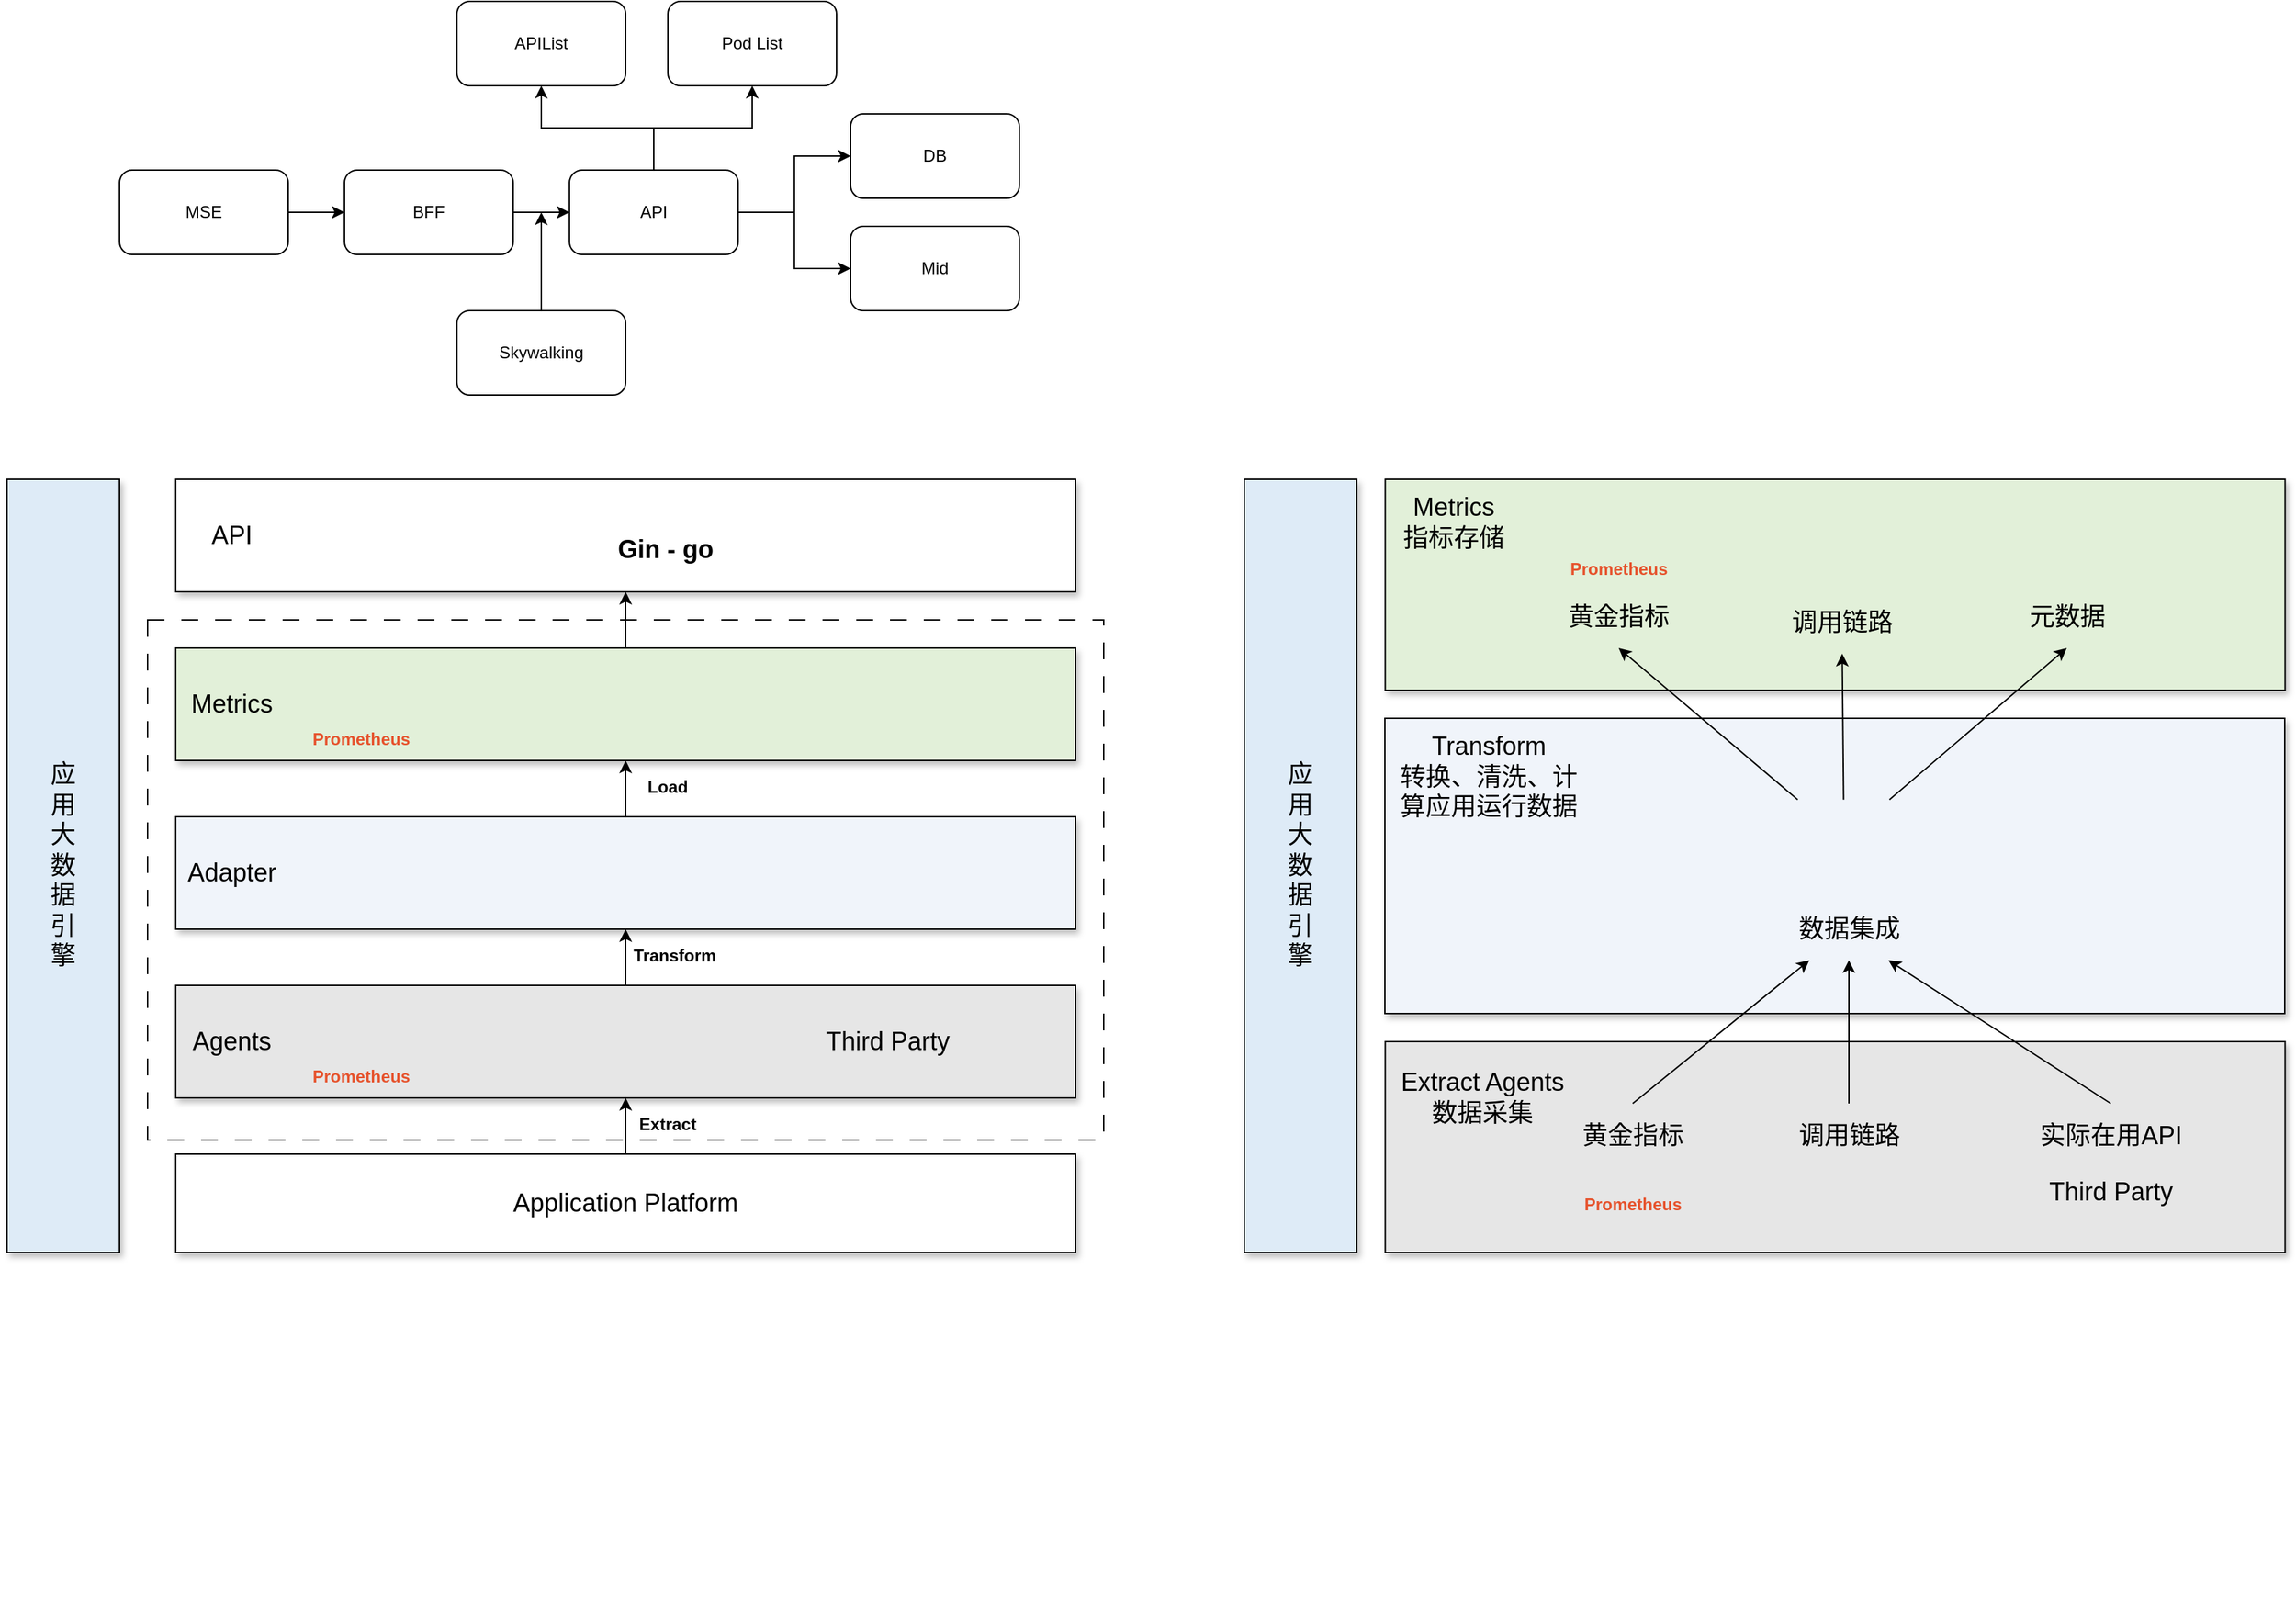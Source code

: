 <mxfile version="21.2.7" type="github">
  <diagram name="第 1 页" id="a0qODan2Q1DSZ3mQigHt">
    <mxGraphModel dx="1562" dy="837" grid="1" gridSize="10" guides="1" tooltips="1" connect="1" arrows="1" fold="1" page="1" pageScale="1" pageWidth="827" pageHeight="1169" math="0" shadow="0">
      <root>
        <mxCell id="0" />
        <mxCell id="1" parent="0" />
        <mxCell id="kMznN8p3bmwgDsw7orBE-67" value="" style="rounded=0;whiteSpace=wrap;html=1;fillColor=none;dashed=1;dashPattern=12 12;" parent="1" vertex="1">
          <mxGeometry x="100" y="500" width="680" height="370" as="geometry" />
        </mxCell>
        <mxCell id="kMznN8p3bmwgDsw7orBE-43" style="edgeStyle=orthogonalEdgeStyle;rounded=0;orthogonalLoop=1;jettySize=auto;html=1;exitX=0.5;exitY=0;exitDx=0;exitDy=0;entryX=0.5;entryY=1;entryDx=0;entryDy=0;" parent="1" source="kMznN8p3bmwgDsw7orBE-29" target="kMznN8p3bmwgDsw7orBE-38" edge="1">
          <mxGeometry relative="1" as="geometry" />
        </mxCell>
        <mxCell id="kMznN8p3bmwgDsw7orBE-29" value="" style="rounded=0;whiteSpace=wrap;html=1;fillColor=#F0F4FA;shadow=1;" parent="1" vertex="1">
          <mxGeometry x="120" y="640" width="640" height="80" as="geometry" />
        </mxCell>
        <mxCell id="kMznN8p3bmwgDsw7orBE-23" style="edgeStyle=orthogonalEdgeStyle;rounded=0;orthogonalLoop=1;jettySize=auto;html=1;exitX=0.5;exitY=0;exitDx=0;exitDy=0;entryX=0.5;entryY=1;entryDx=0;entryDy=0;" parent="1" source="kMznN8p3bmwgDsw7orBE-20" target="kMznN8p3bmwgDsw7orBE-29" edge="1">
          <mxGeometry relative="1" as="geometry">
            <mxPoint x="440" y="725" as="targetPoint" />
          </mxGeometry>
        </mxCell>
        <mxCell id="kMznN8p3bmwgDsw7orBE-20" value="" style="rounded=0;whiteSpace=wrap;html=1;fillColor=#E6E6E6;shadow=1;" parent="1" vertex="1">
          <mxGeometry x="120" y="760" width="640" height="80" as="geometry" />
        </mxCell>
        <mxCell id="kMznN8p3bmwgDsw7orBE-6" style="edgeStyle=orthogonalEdgeStyle;rounded=0;orthogonalLoop=1;jettySize=auto;html=1;exitX=1;exitY=0.5;exitDx=0;exitDy=0;entryX=0;entryY=0.5;entryDx=0;entryDy=0;" parent="1" source="kMznN8p3bmwgDsw7orBE-1" target="kMznN8p3bmwgDsw7orBE-3" edge="1">
          <mxGeometry relative="1" as="geometry" />
        </mxCell>
        <mxCell id="kMznN8p3bmwgDsw7orBE-1" value="BFF" style="rounded=1;whiteSpace=wrap;html=1;" parent="1" vertex="1">
          <mxGeometry x="240" y="180" width="120" height="60" as="geometry" />
        </mxCell>
        <mxCell id="kMznN8p3bmwgDsw7orBE-7" style="edgeStyle=orthogonalEdgeStyle;rounded=0;orthogonalLoop=1;jettySize=auto;html=1;exitX=0.5;exitY=0;exitDx=0;exitDy=0;" parent="1" source="kMznN8p3bmwgDsw7orBE-2" edge="1">
          <mxGeometry relative="1" as="geometry">
            <mxPoint x="380" y="210" as="targetPoint" />
          </mxGeometry>
        </mxCell>
        <mxCell id="kMznN8p3bmwgDsw7orBE-2" value="Skywalking" style="rounded=1;whiteSpace=wrap;html=1;" parent="1" vertex="1">
          <mxGeometry x="320" y="280" width="120" height="60" as="geometry" />
        </mxCell>
        <mxCell id="kMznN8p3bmwgDsw7orBE-9" style="edgeStyle=orthogonalEdgeStyle;rounded=0;orthogonalLoop=1;jettySize=auto;html=1;exitX=0.5;exitY=0;exitDx=0;exitDy=0;entryX=0.5;entryY=1;entryDx=0;entryDy=0;" parent="1" source="kMznN8p3bmwgDsw7orBE-3" target="kMznN8p3bmwgDsw7orBE-4" edge="1">
          <mxGeometry relative="1" as="geometry" />
        </mxCell>
        <mxCell id="kMznN8p3bmwgDsw7orBE-12" style="edgeStyle=orthogonalEdgeStyle;rounded=0;orthogonalLoop=1;jettySize=auto;html=1;exitX=0.5;exitY=0;exitDx=0;exitDy=0;entryX=0.5;entryY=1;entryDx=0;entryDy=0;" parent="1" source="kMznN8p3bmwgDsw7orBE-3" target="kMznN8p3bmwgDsw7orBE-11" edge="1">
          <mxGeometry relative="1" as="geometry" />
        </mxCell>
        <mxCell id="kMznN8p3bmwgDsw7orBE-13" style="edgeStyle=orthogonalEdgeStyle;rounded=0;orthogonalLoop=1;jettySize=auto;html=1;exitX=1;exitY=0.5;exitDx=0;exitDy=0;entryX=0;entryY=0.5;entryDx=0;entryDy=0;" parent="1" source="kMznN8p3bmwgDsw7orBE-3" target="kMznN8p3bmwgDsw7orBE-10" edge="1">
          <mxGeometry relative="1" as="geometry" />
        </mxCell>
        <mxCell id="kMznN8p3bmwgDsw7orBE-15" style="edgeStyle=orthogonalEdgeStyle;rounded=0;orthogonalLoop=1;jettySize=auto;html=1;exitX=1;exitY=0.5;exitDx=0;exitDy=0;entryX=0;entryY=0.5;entryDx=0;entryDy=0;" parent="1" source="kMznN8p3bmwgDsw7orBE-3" target="kMznN8p3bmwgDsw7orBE-14" edge="1">
          <mxGeometry relative="1" as="geometry" />
        </mxCell>
        <mxCell id="kMznN8p3bmwgDsw7orBE-3" value="API" style="rounded=1;whiteSpace=wrap;html=1;" parent="1" vertex="1">
          <mxGeometry x="400" y="180" width="120" height="60" as="geometry" />
        </mxCell>
        <mxCell id="kMznN8p3bmwgDsw7orBE-4" value="APIList" style="rounded=1;whiteSpace=wrap;html=1;" parent="1" vertex="1">
          <mxGeometry x="320" y="60" width="120" height="60" as="geometry" />
        </mxCell>
        <mxCell id="kMznN8p3bmwgDsw7orBE-8" style="edgeStyle=orthogonalEdgeStyle;rounded=0;orthogonalLoop=1;jettySize=auto;html=1;exitX=1;exitY=0.5;exitDx=0;exitDy=0;entryX=0;entryY=0.5;entryDx=0;entryDy=0;" parent="1" source="kMznN8p3bmwgDsw7orBE-5" target="kMznN8p3bmwgDsw7orBE-1" edge="1">
          <mxGeometry relative="1" as="geometry" />
        </mxCell>
        <mxCell id="kMznN8p3bmwgDsw7orBE-5" value="MSE" style="rounded=1;whiteSpace=wrap;html=1;" parent="1" vertex="1">
          <mxGeometry x="80" y="180" width="120" height="60" as="geometry" />
        </mxCell>
        <mxCell id="kMznN8p3bmwgDsw7orBE-10" value="DB" style="rounded=1;whiteSpace=wrap;html=1;" parent="1" vertex="1">
          <mxGeometry x="600" y="140" width="120" height="60" as="geometry" />
        </mxCell>
        <mxCell id="kMznN8p3bmwgDsw7orBE-11" value="Pod List" style="rounded=1;whiteSpace=wrap;html=1;" parent="1" vertex="1">
          <mxGeometry x="470" y="60" width="120" height="60" as="geometry" />
        </mxCell>
        <mxCell id="kMznN8p3bmwgDsw7orBE-14" value="Mid" style="rounded=1;whiteSpace=wrap;html=1;" parent="1" vertex="1">
          <mxGeometry x="600" y="220" width="120" height="60" as="geometry" />
        </mxCell>
        <mxCell id="kMznN8p3bmwgDsw7orBE-22" value="&lt;font style=&quot;font-size: 18px;&quot;&gt;Agents&lt;/font&gt;" style="text;html=1;strokeColor=none;fillColor=none;align=center;verticalAlign=middle;whiteSpace=wrap;rounded=0;" parent="1" vertex="1">
          <mxGeometry x="120" y="777.5" width="80" height="45" as="geometry" />
        </mxCell>
        <mxCell id="kMznN8p3bmwgDsw7orBE-25" style="edgeStyle=orthogonalEdgeStyle;rounded=0;orthogonalLoop=1;jettySize=auto;html=1;exitX=0.5;exitY=0;exitDx=0;exitDy=0;entryX=0.5;entryY=1;entryDx=0;entryDy=0;" parent="1" source="kMznN8p3bmwgDsw7orBE-24" target="kMznN8p3bmwgDsw7orBE-20" edge="1">
          <mxGeometry relative="1" as="geometry" />
        </mxCell>
        <mxCell id="kMznN8p3bmwgDsw7orBE-24" value="" style="rounded=0;whiteSpace=wrap;html=1;shadow=1;" parent="1" vertex="1">
          <mxGeometry x="120" y="880" width="640" height="70" as="geometry" />
        </mxCell>
        <mxCell id="kMznN8p3bmwgDsw7orBE-26" value="Extract" style="text;html=1;strokeColor=none;fillColor=none;align=center;verticalAlign=middle;whiteSpace=wrap;rounded=0;fontStyle=1" parent="1" vertex="1">
          <mxGeometry x="440" y="844" width="60" height="30" as="geometry" />
        </mxCell>
        <mxCell id="kMznN8p3bmwgDsw7orBE-27" value="&lt;font style=&quot;font-size: 18px;&quot;&gt;Application Platform&lt;/font&gt;" style="text;html=1;strokeColor=none;fillColor=none;align=center;verticalAlign=middle;whiteSpace=wrap;rounded=0;" parent="1" vertex="1">
          <mxGeometry x="345" y="892.5" width="190" height="45" as="geometry" />
        </mxCell>
        <mxCell id="kMznN8p3bmwgDsw7orBE-30" value="&lt;font style=&quot;font-size: 18px;&quot;&gt;Adapter&lt;/font&gt;" style="text;html=1;strokeColor=none;fillColor=none;align=center;verticalAlign=middle;whiteSpace=wrap;rounded=0;" parent="1" vertex="1">
          <mxGeometry x="120" y="657" width="80" height="45" as="geometry" />
        </mxCell>
        <mxCell id="kMznN8p3bmwgDsw7orBE-33" value="" style="rounded=0;whiteSpace=wrap;html=1;shadow=1;" parent="1" vertex="1">
          <mxGeometry x="120" y="400" width="640" height="80" as="geometry" />
        </mxCell>
        <mxCell id="kMznN8p3bmwgDsw7orBE-35" value="&lt;font style=&quot;font-size: 18px;&quot;&gt;API&lt;/font&gt;" style="text;html=1;strokeColor=none;fillColor=none;align=center;verticalAlign=middle;whiteSpace=wrap;rounded=0;" parent="1" vertex="1">
          <mxGeometry x="120" y="417" width="80" height="45" as="geometry" />
        </mxCell>
        <mxCell id="kMznN8p3bmwgDsw7orBE-37" value="&lt;font style=&quot;font-size: 18px;&quot;&gt;应&lt;br&gt;用&lt;br&gt;大&lt;br&gt;数&lt;br&gt;据&lt;br&gt;引&lt;br&gt;擎&lt;/font&gt;" style="rounded=0;whiteSpace=wrap;html=1;fillColor=#DEEBF7;shadow=1;" parent="1" vertex="1">
          <mxGeometry y="400" width="80" height="550" as="geometry" />
        </mxCell>
        <mxCell id="kMznN8p3bmwgDsw7orBE-45" style="edgeStyle=orthogonalEdgeStyle;rounded=0;orthogonalLoop=1;jettySize=auto;html=1;exitX=0.5;exitY=0;exitDx=0;exitDy=0;entryX=0.5;entryY=1;entryDx=0;entryDy=0;" parent="1" source="kMznN8p3bmwgDsw7orBE-38" target="kMznN8p3bmwgDsw7orBE-33" edge="1">
          <mxGeometry relative="1" as="geometry" />
        </mxCell>
        <mxCell id="kMznN8p3bmwgDsw7orBE-38" value="" style="rounded=0;whiteSpace=wrap;html=1;fillColor=#E2F0D9;shadow=1;" parent="1" vertex="1">
          <mxGeometry x="120" y="520" width="640" height="80" as="geometry" />
        </mxCell>
        <mxCell id="kMznN8p3bmwgDsw7orBE-42" value="&lt;span style=&quot;font-size: 18px;&quot;&gt;Metrics&lt;/span&gt;" style="text;html=1;strokeColor=none;fillColor=none;align=center;verticalAlign=middle;whiteSpace=wrap;rounded=0;" parent="1" vertex="1">
          <mxGeometry x="120" y="537.5" width="80" height="45" as="geometry" />
        </mxCell>
        <mxCell id="kMznN8p3bmwgDsw7orBE-46" value="Transform" style="text;html=1;strokeColor=none;fillColor=none;align=center;verticalAlign=middle;whiteSpace=wrap;rounded=0;fontStyle=1" parent="1" vertex="1">
          <mxGeometry x="445" y="724" width="60" height="30" as="geometry" />
        </mxCell>
        <mxCell id="kMznN8p3bmwgDsw7orBE-47" value="Load" style="text;html=1;strokeColor=none;fillColor=none;align=center;verticalAlign=middle;whiteSpace=wrap;rounded=0;fontStyle=1" parent="1" vertex="1">
          <mxGeometry x="440" y="604" width="60" height="30" as="geometry" />
        </mxCell>
        <mxCell id="kMznN8p3bmwgDsw7orBE-48" value="" style="shape=image;verticalLabelPosition=bottom;labelBackgroundColor=default;verticalAlign=top;aspect=fixed;imageAspect=0;image=https://image.eula.club/hexo/ETL%E5%9F%BA%E6%9C%AC%E6%B5%81%E7%A8%8B.png;" parent="1" vertex="1">
          <mxGeometry x="1.27" y="990" width="438.73" height="219" as="geometry" />
        </mxCell>
        <mxCell id="kMznN8p3bmwgDsw7orBE-49" value="" style="shape=image;verticalLabelPosition=bottom;labelBackgroundColor=default;verticalAlign=top;aspect=fixed;imageAspect=0;image=https://raw.githubusercontent.com/gin-gonic/logo/master/color.png;" parent="1" vertex="1">
          <mxGeometry x="384.76" y="408.02" width="44.76" height="62.96" as="geometry" />
        </mxCell>
        <mxCell id="kMznN8p3bmwgDsw7orBE-52" value="" style="shape=image;verticalLabelPosition=bottom;labelBackgroundColor=default;verticalAlign=top;aspect=fixed;imageAspect=0;image=https://1000logos.net/wp-content/uploads/2020/08/MySQL-Logo.png;" parent="1" vertex="1">
          <mxGeometry x="570" y="527.18" width="105" height="65.63" as="geometry" />
        </mxCell>
        <mxCell id="kMznN8p3bmwgDsw7orBE-54" value="" style="shape=image;verticalLabelPosition=bottom;labelBackgroundColor=default;verticalAlign=top;aspect=fixed;imageAspect=0;image=https://upload.wikimedia.org/wikipedia/commons/thumb/9/93/MongoDB_Logo.svg/2560px-MongoDB_Logo.svg.png;" parent="1" vertex="1">
          <mxGeometry x="370" y="541.16" width="140" height="37.68" as="geometry" />
        </mxCell>
        <mxCell id="kMznN8p3bmwgDsw7orBE-55" value="" style="shape=image;verticalLabelPosition=bottom;labelBackgroundColor=default;verticalAlign=top;aspect=fixed;imageAspect=0;image=https://opentelemetry.io/img/social/logo-wordmark-001.png;" parent="1" vertex="1">
          <mxGeometry x="374.52" y="645.35" width="130.48" height="68.29" as="geometry" />
        </mxCell>
        <mxCell id="kMznN8p3bmwgDsw7orBE-60" value="" style="shape=image;verticalLabelPosition=bottom;labelBackgroundColor=default;verticalAlign=top;aspect=fixed;imageAspect=0;image=https://skyapmtest.github.io/page-resources/SkyAPM/skyapm.png;" parent="1" vertex="1">
          <mxGeometry x="384.76" y="782.06" width="110" height="35.88" as="geometry" />
        </mxCell>
        <mxCell id="kMznN8p3bmwgDsw7orBE-61" value="" style="shape=image;verticalLabelPosition=bottom;labelBackgroundColor=default;verticalAlign=top;aspect=fixed;imageAspect=0;image=https://github.com/prometheus/prometheus/raw/main/documentation/images/prometheus-logo.svg;" parent="1" vertex="1">
          <mxGeometry x="230" y="773.33" width="45" height="44.61" as="geometry" />
        </mxCell>
        <mxCell id="kMznN8p3bmwgDsw7orBE-62" value="" style="shape=image;verticalLabelPosition=bottom;labelBackgroundColor=default;verticalAlign=top;aspect=fixed;imageAspect=0;image=https://github.com/prometheus/prometheus/raw/main/documentation/images/prometheus-logo.svg;movable=1;resizable=1;rotatable=1;deletable=1;editable=1;locked=0;connectable=1;" parent="1" vertex="1">
          <mxGeometry x="230" y="534.23" width="45" height="44.61" as="geometry" />
        </mxCell>
        <mxCell id="kMznN8p3bmwgDsw7orBE-63" value="&lt;font style=&quot;font-size: 18px;&quot;&gt;Third Party&lt;/font&gt;" style="text;html=1;strokeColor=none;fillColor=none;align=center;verticalAlign=middle;whiteSpace=wrap;rounded=0;" parent="1" vertex="1">
          <mxGeometry x="570" y="777.5" width="112.5" height="45" as="geometry" />
        </mxCell>
        <mxCell id="kMznN8p3bmwgDsw7orBE-64" value="&lt;font color=&quot;#e6522c&quot;&gt;&lt;b&gt;Prometheus&lt;/b&gt;&lt;/font&gt;" style="text;html=1;strokeColor=none;fillColor=none;align=center;verticalAlign=middle;whiteSpace=wrap;rounded=0;movable=1;resizable=1;rotatable=1;deletable=1;editable=1;locked=0;connectable=1;" parent="1" vertex="1">
          <mxGeometry x="210.32" y="570" width="84.36" height="30" as="geometry" />
        </mxCell>
        <mxCell id="kMznN8p3bmwgDsw7orBE-65" value="&lt;font color=&quot;#e6522c&quot;&gt;&lt;b&gt;Prometheus&lt;/b&gt;&lt;/font&gt;" style="text;html=1;strokeColor=none;fillColor=none;align=center;verticalAlign=middle;whiteSpace=wrap;rounded=0;movable=1;resizable=1;rotatable=1;deletable=1;editable=1;locked=0;connectable=1;" parent="1" vertex="1">
          <mxGeometry x="210.32" y="810" width="84.36" height="30" as="geometry" />
        </mxCell>
        <mxCell id="kMznN8p3bmwgDsw7orBE-66" value="&lt;font style=&quot;font-size: 18px;&quot;&gt;Gin - go&lt;/font&gt;" style="text;html=1;strokeColor=none;fillColor=none;align=center;verticalAlign=middle;whiteSpace=wrap;rounded=0;fontStyle=1" parent="1" vertex="1">
          <mxGeometry x="429.52" y="428.98" width="77" height="42" as="geometry" />
        </mxCell>
        <mxCell id="kMznN8p3bmwgDsw7orBE-70" value="" style="rounded=0;whiteSpace=wrap;html=1;fillColor=#F0F4FA;shadow=1;" parent="1" vertex="1">
          <mxGeometry x="980" y="570" width="640" height="210" as="geometry" />
        </mxCell>
        <mxCell id="kMznN8p3bmwgDsw7orBE-72" value="" style="rounded=0;whiteSpace=wrap;html=1;fillColor=#E6E6E6;shadow=1;" parent="1" vertex="1">
          <mxGeometry x="980.24" y="800" width="640" height="150" as="geometry" />
        </mxCell>
        <mxCell id="kMznN8p3bmwgDsw7orBE-73" value="&lt;font style=&quot;font-size: 18px;&quot;&gt;Extract Agents&lt;br&gt;数据采集&lt;br&gt;&lt;/font&gt;" style="text;html=1;strokeColor=none;fillColor=none;align=center;verticalAlign=middle;whiteSpace=wrap;rounded=0;" parent="1" vertex="1">
          <mxGeometry x="988.83" y="817.94" width="121.17" height="45" as="geometry" />
        </mxCell>
        <mxCell id="kMznN8p3bmwgDsw7orBE-78" value="&lt;font style=&quot;font-size: 18px;&quot;&gt;Transform&lt;br&gt;转换、清洗、计算应用运行数据&lt;/font&gt;" style="text;html=1;strokeColor=none;fillColor=none;align=center;verticalAlign=middle;whiteSpace=wrap;rounded=0;" parent="1" vertex="1">
          <mxGeometry x="988.83" y="585" width="130" height="54" as="geometry" />
        </mxCell>
        <mxCell id="kMznN8p3bmwgDsw7orBE-81" value="&lt;font style=&quot;font-size: 18px;&quot;&gt;应&lt;br&gt;用&lt;br&gt;大&lt;br&gt;数&lt;br&gt;据&lt;br&gt;引&lt;br&gt;擎&lt;/font&gt;" style="rounded=0;whiteSpace=wrap;html=1;fillColor=#DEEBF7;shadow=1;" parent="1" vertex="1">
          <mxGeometry x="880" y="400" width="80" height="550" as="geometry" />
        </mxCell>
        <mxCell id="kMznN8p3bmwgDsw7orBE-83" value="" style="rounded=0;whiteSpace=wrap;html=1;fillColor=#E2F0D9;shadow=1;" parent="1" vertex="1">
          <mxGeometry x="980.24" y="400" width="640" height="150" as="geometry" />
        </mxCell>
        <mxCell id="kMznN8p3bmwgDsw7orBE-84" value="&lt;span style=&quot;font-size: 18px;&quot;&gt;Metrics&lt;br&gt;指标存储&lt;br&gt;&lt;/span&gt;" style="text;html=1;strokeColor=none;fillColor=none;align=center;verticalAlign=middle;whiteSpace=wrap;rounded=0;rotation=0;" parent="1" vertex="1">
          <mxGeometry x="988.83" y="408.02" width="80" height="45" as="geometry" />
        </mxCell>
        <mxCell id="kMznN8p3bmwgDsw7orBE-88" value="" style="shape=image;verticalLabelPosition=bottom;labelBackgroundColor=default;verticalAlign=top;aspect=fixed;imageAspect=0;image=https://1000logos.net/wp-content/uploads/2020/08/MySQL-Logo.png;" parent="1" vertex="1">
          <mxGeometry x="1259.03" y="424.02" width="87.43" height="54.65" as="geometry" />
        </mxCell>
        <mxCell id="kMznN8p3bmwgDsw7orBE-89" value="" style="shape=image;verticalLabelPosition=bottom;labelBackgroundColor=default;verticalAlign=top;aspect=fixed;imageAspect=0;image=https://upload.wikimedia.org/wikipedia/commons/thumb/9/93/MongoDB_Logo.svg/2560px-MongoDB_Logo.svg.png;" parent="1" vertex="1">
          <mxGeometry x="1400" y="435.99" width="130" height="34.99" as="geometry" />
        </mxCell>
        <mxCell id="1Qs3qmKOpeR4kolfYCfb-2" style="rounded=0;orthogonalLoop=1;jettySize=auto;html=1;exitX=0.25;exitY=0;exitDx=0;exitDy=0;entryX=0.5;entryY=1;entryDx=0;entryDy=0;" edge="1" parent="1" source="kMznN8p3bmwgDsw7orBE-90" target="kMznN8p3bmwgDsw7orBE-110">
          <mxGeometry relative="1" as="geometry" />
        </mxCell>
        <mxCell id="1Qs3qmKOpeR4kolfYCfb-3" style="edgeStyle=none;shape=connector;rounded=0;orthogonalLoop=1;jettySize=auto;html=1;exitX=0.5;exitY=0;exitDx=0;exitDy=0;entryX=0.5;entryY=1;entryDx=0;entryDy=0;labelBackgroundColor=default;strokeColor=default;fontFamily=Helvetica;fontSize=11;fontColor=default;endArrow=classic;" edge="1" parent="1" source="kMznN8p3bmwgDsw7orBE-90" target="kMznN8p3bmwgDsw7orBE-108">
          <mxGeometry relative="1" as="geometry" />
        </mxCell>
        <mxCell id="1Qs3qmKOpeR4kolfYCfb-7" style="edgeStyle=none;shape=connector;rounded=0;orthogonalLoop=1;jettySize=auto;html=1;exitX=0.75;exitY=0;exitDx=0;exitDy=0;entryX=0.5;entryY=1;entryDx=0;entryDy=0;labelBackgroundColor=default;strokeColor=default;fontFamily=Helvetica;fontSize=11;fontColor=default;endArrow=classic;" edge="1" parent="1" source="kMznN8p3bmwgDsw7orBE-90" target="kMznN8p3bmwgDsw7orBE-109">
          <mxGeometry relative="1" as="geometry" />
        </mxCell>
        <mxCell id="kMznN8p3bmwgDsw7orBE-90" value="" style="shape=image;verticalLabelPosition=bottom;labelBackgroundColor=default;verticalAlign=top;aspect=fixed;imageAspect=0;image=https://opentelemetry.io/img/social/logo-wordmark-001.png;" parent="1" vertex="1">
          <mxGeometry x="1241" y="627.92" width="130.48" height="68.29" as="geometry" />
        </mxCell>
        <mxCell id="kMznN8p3bmwgDsw7orBE-91" value="" style="shape=image;verticalLabelPosition=bottom;labelBackgroundColor=default;verticalAlign=top;aspect=fixed;imageAspect=0;image=https://skyapmtest.github.io/page-resources/SkyAPM/skyapm.png;" parent="1" vertex="1">
          <mxGeometry x="1273.74" y="899" width="75" height="24.46" as="geometry" />
        </mxCell>
        <mxCell id="kMznN8p3bmwgDsw7orBE-94" value="&lt;font style=&quot;font-size: 18px;&quot;&gt;Third Party&lt;/font&gt;" style="text;html=1;strokeColor=none;fillColor=none;align=center;verticalAlign=middle;whiteSpace=wrap;rounded=0;" parent="1" vertex="1">
          <mxGeometry x="1440" y="884.73" width="112.5" height="45" as="geometry" />
        </mxCell>
        <mxCell id="1Qs3qmKOpeR4kolfYCfb-4" style="edgeStyle=none;shape=connector;rounded=0;orthogonalLoop=1;jettySize=auto;html=1;exitX=0.5;exitY=0;exitDx=0;exitDy=0;entryX=0.5;entryY=1;entryDx=0;entryDy=0;labelBackgroundColor=default;strokeColor=default;fontFamily=Helvetica;fontSize=11;fontColor=default;endArrow=classic;" edge="1" parent="1" source="kMznN8p3bmwgDsw7orBE-98" target="1Qs3qmKOpeR4kolfYCfb-1">
          <mxGeometry relative="1" as="geometry" />
        </mxCell>
        <mxCell id="kMznN8p3bmwgDsw7orBE-98" value="&lt;span style=&quot;font-size: 18px;&quot;&gt;调用链路&lt;/span&gt;" style="text;html=1;strokeColor=none;fillColor=none;align=center;verticalAlign=middle;whiteSpace=wrap;rounded=0;" parent="1" vertex="1">
          <mxGeometry x="1253.74" y="844" width="112.5" height="45" as="geometry" />
        </mxCell>
        <mxCell id="1Qs3qmKOpeR4kolfYCfb-6" style="edgeStyle=none;shape=connector;rounded=0;orthogonalLoop=1;jettySize=auto;html=1;exitX=0.5;exitY=0;exitDx=0;exitDy=0;entryX=0.25;entryY=1;entryDx=0;entryDy=0;labelBackgroundColor=default;strokeColor=default;fontFamily=Helvetica;fontSize=11;fontColor=default;endArrow=classic;" edge="1" parent="1" source="kMznN8p3bmwgDsw7orBE-103" target="1Qs3qmKOpeR4kolfYCfb-1">
          <mxGeometry relative="1" as="geometry" />
        </mxCell>
        <mxCell id="kMznN8p3bmwgDsw7orBE-103" value="&lt;span style=&quot;font-size: 18px;&quot;&gt;黄金指标&lt;/span&gt;" style="text;html=1;strokeColor=none;fillColor=none;align=center;verticalAlign=middle;whiteSpace=wrap;rounded=0;" parent="1" vertex="1">
          <mxGeometry x="1099.99" y="844" width="112.5" height="45" as="geometry" />
        </mxCell>
        <mxCell id="1Qs3qmKOpeR4kolfYCfb-5" style="edgeStyle=none;shape=connector;rounded=0;orthogonalLoop=1;jettySize=auto;html=1;exitX=0.5;exitY=0;exitDx=0;exitDy=0;entryX=0.75;entryY=1;entryDx=0;entryDy=0;labelBackgroundColor=default;strokeColor=default;fontFamily=Helvetica;fontSize=11;fontColor=default;endArrow=classic;" edge="1" parent="1" source="kMznN8p3bmwgDsw7orBE-104" target="1Qs3qmKOpeR4kolfYCfb-1">
          <mxGeometry relative="1" as="geometry" />
        </mxCell>
        <mxCell id="kMznN8p3bmwgDsw7orBE-104" value="&lt;span style=&quot;font-size: 18px;&quot;&gt;实际在用API&lt;/span&gt;" style="text;html=1;strokeColor=none;fillColor=none;align=center;verticalAlign=middle;whiteSpace=wrap;rounded=0;" parent="1" vertex="1">
          <mxGeometry x="1440" y="844" width="112.5" height="45" as="geometry" />
        </mxCell>
        <mxCell id="kMznN8p3bmwgDsw7orBE-105" value="" style="group" parent="1" vertex="1" connectable="0">
          <mxGeometry x="1113.59" y="424.02" width="65.32" height="50.98" as="geometry" />
        </mxCell>
        <mxCell id="kMznN8p3bmwgDsw7orBE-106" value="" style="shape=image;verticalLabelPosition=bottom;labelBackgroundColor=default;verticalAlign=top;aspect=fixed;imageAspect=0;image=https://github.com/prometheus/prometheus/raw/main/documentation/images/prometheus-logo.svg;" parent="kMznN8p3bmwgDsw7orBE-105" vertex="1">
          <mxGeometry x="15.238" width="32.869" height="32.585" as="geometry" />
        </mxCell>
        <mxCell id="kMznN8p3bmwgDsw7orBE-107" value="&lt;font color=&quot;#e6522c&quot;&gt;&lt;b&gt;Prometheus&lt;/b&gt;&lt;/font&gt;" style="text;html=1;strokeColor=none;fillColor=none;align=center;verticalAlign=middle;whiteSpace=wrap;rounded=0;movable=1;resizable=1;rotatable=1;deletable=1;editable=1;locked=0;connectable=1;" parent="kMznN8p3bmwgDsw7orBE-105" vertex="1">
          <mxGeometry y="28.04" width="65.32" height="22.94" as="geometry" />
        </mxCell>
        <mxCell id="kMznN8p3bmwgDsw7orBE-108" value="&lt;span style=&quot;font-size: 18px;&quot;&gt;调用链路&lt;/span&gt;" style="text;html=1;strokeColor=none;fillColor=none;align=center;verticalAlign=middle;whiteSpace=wrap;rounded=0;" parent="1" vertex="1">
          <mxGeometry x="1248.99" y="479.02" width="112.5" height="45" as="geometry" />
        </mxCell>
        <mxCell id="kMznN8p3bmwgDsw7orBE-109" value="&lt;span style=&quot;font-size: 18px;&quot;&gt;元数据&lt;/span&gt;" style="text;html=1;strokeColor=none;fillColor=none;align=center;verticalAlign=middle;whiteSpace=wrap;rounded=0;" parent="1" vertex="1">
          <mxGeometry x="1408.75" y="475" width="112.5" height="45" as="geometry" />
        </mxCell>
        <mxCell id="kMznN8p3bmwgDsw7orBE-110" value="&lt;span style=&quot;font-size: 18px;&quot;&gt;黄金指标&lt;/span&gt;" style="text;html=1;strokeColor=none;fillColor=none;align=center;verticalAlign=middle;whiteSpace=wrap;rounded=0;" parent="1" vertex="1">
          <mxGeometry x="1090" y="475" width="112.5" height="45" as="geometry" />
        </mxCell>
        <mxCell id="1Qs3qmKOpeR4kolfYCfb-1" value="&lt;span style=&quot;font-size: 18px;&quot;&gt;数据集成&lt;/span&gt;" style="text;html=1;strokeColor=none;fillColor=none;align=center;verticalAlign=middle;whiteSpace=wrap;rounded=0;" vertex="1" parent="1">
          <mxGeometry x="1253.74" y="697.07" width="112.5" height="45" as="geometry" />
        </mxCell>
        <mxCell id="kMznN8p3bmwgDsw7orBE-92" value="" style="shape=image;verticalLabelPosition=bottom;labelBackgroundColor=default;verticalAlign=top;aspect=fixed;imageAspect=0;image=https://github.com/prometheus/prometheus/raw/main/documentation/images/prometheus-logo.svg;" parent="1" vertex="1">
          <mxGeometry x="1141.613" y="884.27" width="27.596" height="27.357" as="geometry" />
        </mxCell>
        <mxCell id="kMznN8p3bmwgDsw7orBE-96" value="&lt;font color=&quot;#e6522c&quot;&gt;&lt;b&gt;Prometheus&lt;/b&gt;&lt;/font&gt;" style="text;html=1;strokeColor=none;fillColor=none;align=center;verticalAlign=middle;whiteSpace=wrap;rounded=0;movable=1;resizable=1;rotatable=1;deletable=1;editable=1;locked=0;connectable=1;" parent="1" vertex="1">
          <mxGeometry x="1128.82" y="907.041" width="54.84" height="18.629" as="geometry" />
        </mxCell>
        <mxCell id="1Qs3qmKOpeR4kolfYCfb-8" style="edgeStyle=none;shape=connector;rounded=0;orthogonalLoop=1;jettySize=auto;html=1;exitX=0.5;exitY=1;exitDx=0;exitDy=0;labelBackgroundColor=default;strokeColor=default;fontFamily=Helvetica;fontSize=11;fontColor=default;endArrow=classic;" edge="1" parent="1" source="kMznN8p3bmwgDsw7orBE-78" target="kMznN8p3bmwgDsw7orBE-78">
          <mxGeometry relative="1" as="geometry" />
        </mxCell>
      </root>
    </mxGraphModel>
  </diagram>
</mxfile>
